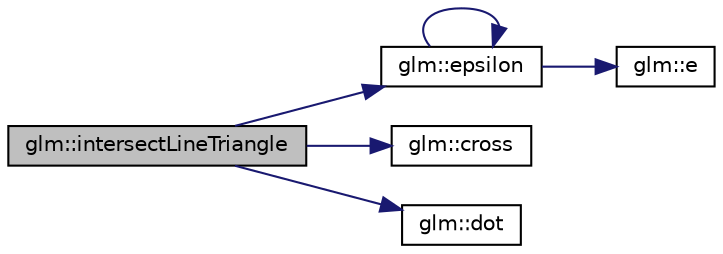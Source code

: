 digraph "glm::intersectLineTriangle"
{
  edge [fontname="Helvetica",fontsize="10",labelfontname="Helvetica",labelfontsize="10"];
  node [fontname="Helvetica",fontsize="10",shape=record];
  rankdir="LR";
  Node1 [label="glm::intersectLineTriangle",height=0.2,width=0.4,color="black", fillcolor="grey75", style="filled", fontcolor="black"];
  Node1 -> Node2 [color="midnightblue",fontsize="10",style="solid"];
  Node2 [label="glm::epsilon",height=0.2,width=0.4,color="black", fillcolor="white", style="filled",URL="$group__gtc__constants.html#gacb41049b8d22c8aa90e362b96c524feb"];
  Node2 -> Node2 [color="midnightblue",fontsize="10",style="solid"];
  Node2 -> Node3 [color="midnightblue",fontsize="10",style="solid"];
  Node3 [label="glm::e",height=0.2,width=0.4,color="black", fillcolor="white", style="filled",URL="$group__gtc__constants.html#gab83fb6de0f05d6c0d11bdf0479f8319e"];
  Node1 -> Node4 [color="midnightblue",fontsize="10",style="solid"];
  Node4 [label="glm::cross",height=0.2,width=0.4,color="black", fillcolor="white", style="filled",URL="$group__core__func__geometric.html#ga15a920c14f06882921757e453426efbe"];
  Node1 -> Node5 [color="midnightblue",fontsize="10",style="solid"];
  Node5 [label="glm::dot",height=0.2,width=0.4,color="black", fillcolor="white", style="filled",URL="$group__core__func__geometric.html#ga05244a4e222740e5e38abe91fc51df79"];
}
